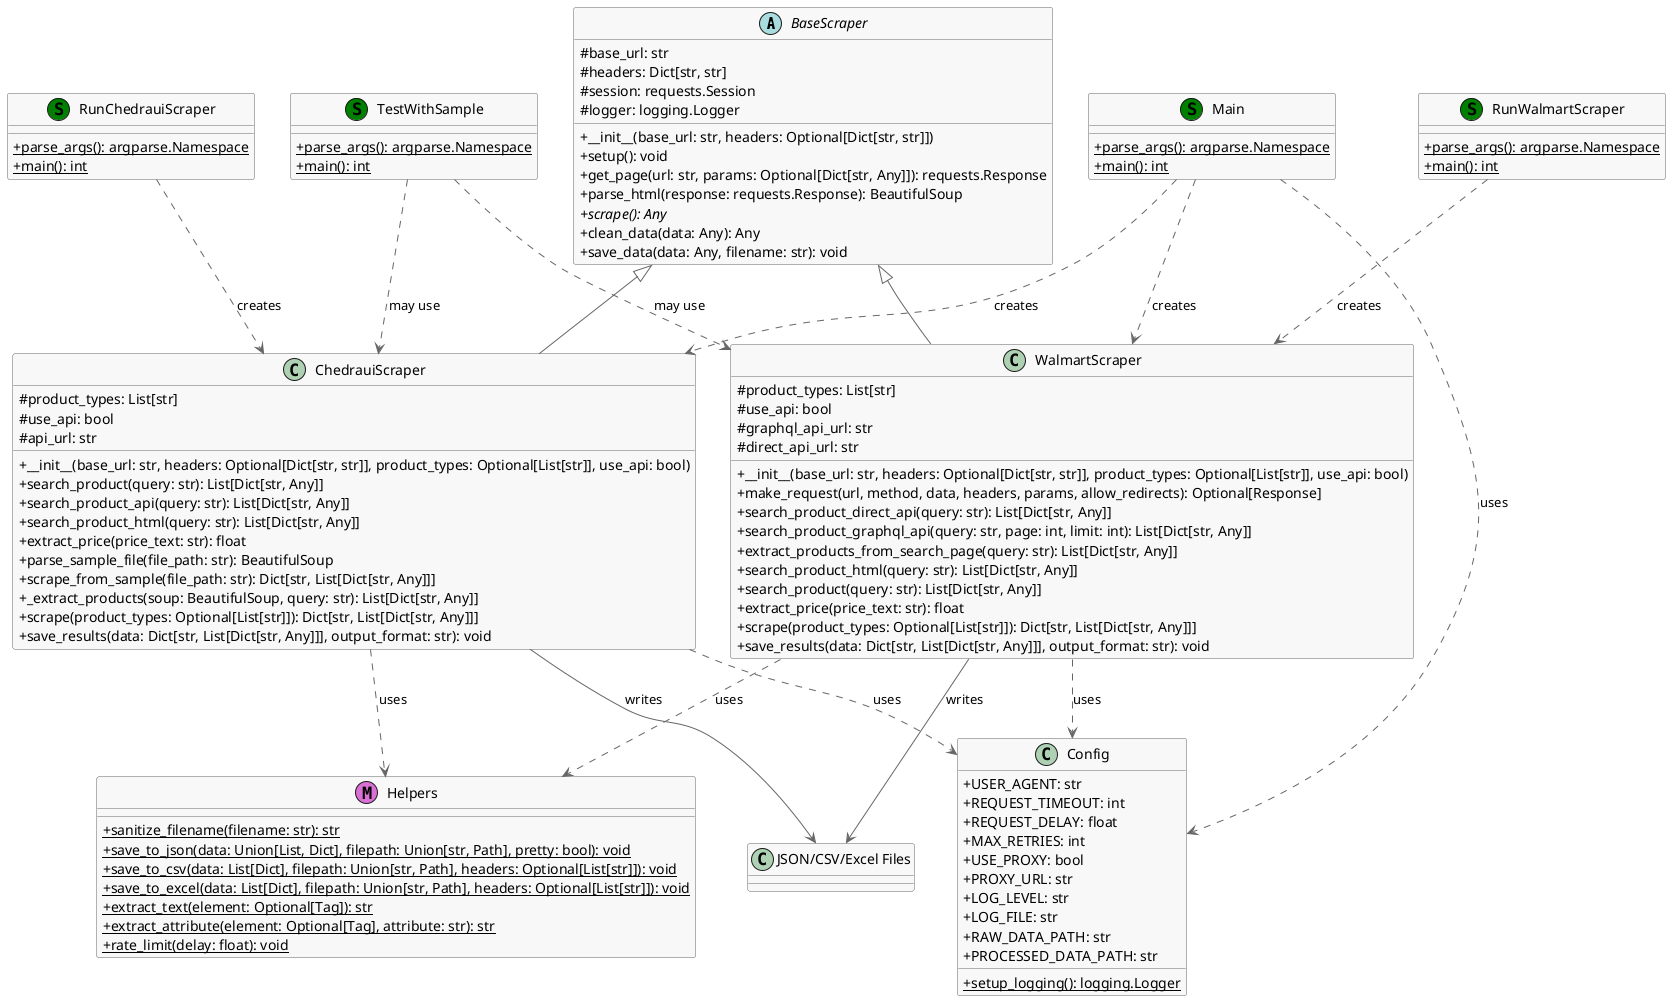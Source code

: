 @startuml Web Scraper Class Diagram

' Define the style
skinparam classAttributeIconSize 0
skinparam backgroundColor white
skinparam ArrowColor #666666
skinparam ClassBackgroundColor #f8f8f8
skinparam ClassBorderColor #666666

' BaseScraper Class
abstract class BaseScraper {
  # base_url: str
  # headers: Dict[str, str]
  # session: requests.Session
  # logger: logging.Logger
  + __init__(base_url: str, headers: Optional[Dict[str, str]])
  + setup(): void
  + get_page(url: str, params: Optional[Dict[str, Any]]): requests.Response
  + parse_html(response: requests.Response): BeautifulSoup
  + {abstract} scrape(): Any
  + clean_data(data: Any): Any
  + save_data(data: Any, filename: str): void
}

' WalmartScraper Class
class WalmartScraper {
  # product_types: List[str]
  # use_api: bool
  # graphql_api_url: str
  # direct_api_url: str
  + __init__(base_url: str, headers: Optional[Dict[str, str]], product_types: Optional[List[str]], use_api: bool)
  + make_request(url, method, data, headers, params, allow_redirects): Optional[Response]
  + search_product_direct_api(query: str): List[Dict[str, Any]]
  + search_product_graphql_api(query: str, page: int, limit: int): List[Dict[str, Any]]
  + extract_products_from_search_page(query: str): List[Dict[str, Any]]
  + search_product_html(query: str): List[Dict[str, Any]]
  + search_product(query: str): List[Dict[str, Any]]
  + extract_price(price_text: str): float
  + scrape(product_types: Optional[List[str]]): Dict[str, List[Dict[str, Any]]]
  + save_results(data: Dict[str, List[Dict[str, Any]]], output_format: str): void
}

' ChedrauiScraper Class
class ChedrauiScraper {
  # product_types: List[str]
  # use_api: bool
  # api_url: str
  + __init__(base_url: str, headers: Optional[Dict[str, str]], product_types: Optional[List[str]], use_api: bool)
  + search_product(query: str): List[Dict[str, Any]]
  + search_product_api(query: str): List[Dict[str, Any]]
  + search_product_html(query: str): List[Dict[str, Any]]
  + extract_price(price_text: str): float
  + parse_sample_file(file_path: str): BeautifulSoup
  + scrape_from_sample(file_path: str): Dict[str, List[Dict[str, Any]]]
  + _extract_products(soup: BeautifulSoup, query: str): List[Dict[str, Any]]
  + scrape(product_types: Optional[List[str]]): Dict[str, List[Dict[str, Any]]]
  + save_results(data: Dict[str, List[Dict[str, Any]]], output_format: str): void
}

' Config Class
class Config {
  + USER_AGENT: str
  + REQUEST_TIMEOUT: int
  + REQUEST_DELAY: float
  + MAX_RETRIES: int
  + USE_PROXY: bool
  + PROXY_URL: str
  + LOG_LEVEL: str
  + LOG_FILE: str
  + RAW_DATA_PATH: str
  + PROCESSED_DATA_PATH: str
  + {static} setup_logging(): logging.Logger
}

' Helpers Module
class Helpers << (M,orchid) >> {
  + {static} sanitize_filename(filename: str): str
  + {static} save_to_json(data: Union[List, Dict], filepath: Union[str, Path], pretty: bool): void
  + {static} save_to_csv(data: List[Dict], filepath: Union[str, Path], headers: Optional[List[str]]): void
  + {static} save_to_excel(data: List[Dict], filepath: Union[str, Path], headers: Optional[List[str]]): void
  + {static} extract_text(element: Optional[Tag]): str
  + {static} extract_attribute(element: Optional[Tag], attribute: str): str
  + {static} rate_limit(delay: float): void
}

' Runner Classes
class RunWalmartScraper << (S,green) >> {
  + {static} parse_args(): argparse.Namespace
  + {static} main(): int
}

class RunChedrauiScraper << (S,green) >> {
  + {static} parse_args(): argparse.Namespace
  + {static} main(): int
}

class TestWithSample << (S,green) >> {
  + {static} parse_args(): argparse.Namespace
  + {static} main(): int
}

class Main << (S,green) >> {
  + {static} parse_args(): argparse.Namespace
  + {static} main(): int
}

' Relationships
BaseScraper <|-- WalmartScraper
BaseScraper <|-- ChedrauiScraper

WalmartScraper ..> Config : uses
ChedrauiScraper ..> Config : uses

WalmartScraper ..> Helpers : uses
ChedrauiScraper ..> Helpers : uses

RunWalmartScraper ..> WalmartScraper : creates
RunChedrauiScraper ..> ChedrauiScraper : creates
TestWithSample ..> WalmartScraper : may use
TestWithSample ..> ChedrauiScraper : may use

Main ..> WalmartScraper : creates
Main ..> ChedrauiScraper : creates
Main ..> Config : uses

' Data flow
WalmartScraper --> "JSON/CSV/Excel Files" : writes
ChedrauiScraper --> "JSON/CSV/Excel Files" : writes

@enduml 